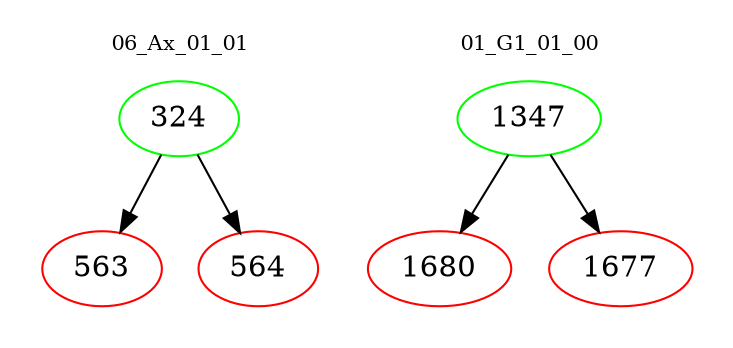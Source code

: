 digraph{
subgraph cluster_0 {
color = white
label = "06_Ax_01_01";
fontsize=10;
T0_324 [label="324", color="green"]
T0_324 -> T0_563 [color="black"]
T0_563 [label="563", color="red"]
T0_324 -> T0_564 [color="black"]
T0_564 [label="564", color="red"]
}
subgraph cluster_1 {
color = white
label = "01_G1_01_00";
fontsize=10;
T1_1347 [label="1347", color="green"]
T1_1347 -> T1_1680 [color="black"]
T1_1680 [label="1680", color="red"]
T1_1347 -> T1_1677 [color="black"]
T1_1677 [label="1677", color="red"]
}
}
